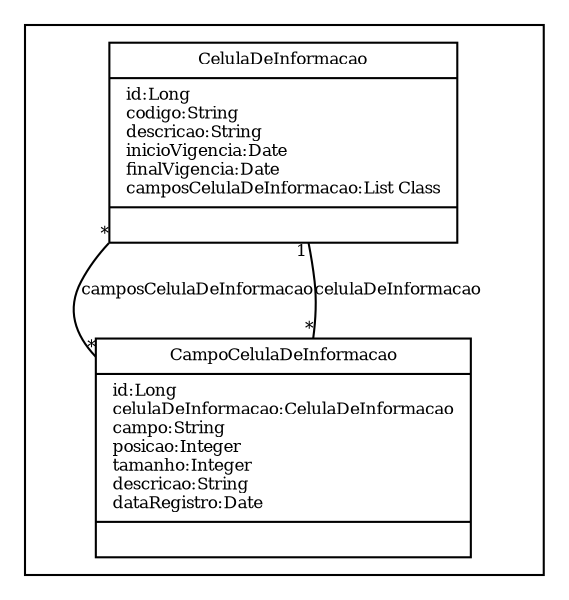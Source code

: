 digraph G{
fontname = "Times-Roman"
fontsize = 8

node [
        fontname = "Times-Roman"
        fontsize = 8
        shape = "record"
]

edge [
        fontname = "Times-Roman"
        fontsize = 8
]

subgraph clusterCEDULA_DE_INFORMACAO
{
CelulaDeInformacao [label = "{CelulaDeInformacao|id:Long\lcodigo:String\ldescricao:String\linicioVigencia:Date\lfinalVigencia:Date\lcamposCelulaDeInformacao:List Class\l|\l}"]
CampoCelulaDeInformacao [label = "{CampoCelulaDeInformacao|id:Long\lcelulaDeInformacao:CelulaDeInformacao\lcampo:String\lposicao:Integer\ltamanho:Integer\ldescricao:String\ldataRegistro:Date\l|\l}"]
}
edge [arrowhead = "none" headlabel = "*" taillabel = "*"] CelulaDeInformacao -> CampoCelulaDeInformacao [label = "camposCelulaDeInformacao"]
edge [arrowhead = "none" headlabel = "1" taillabel = "*"] CampoCelulaDeInformacao -> CelulaDeInformacao [label = "celulaDeInformacao"]
}
